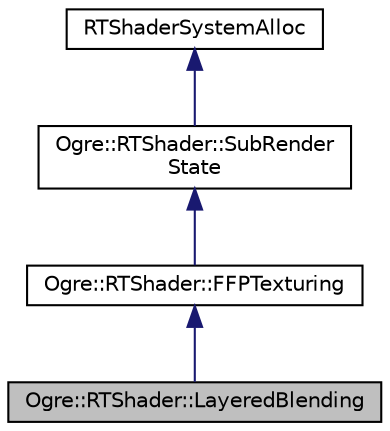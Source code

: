 digraph "Ogre::RTShader::LayeredBlending"
{
  bgcolor="transparent";
  edge [fontname="Helvetica",fontsize="10",labelfontname="Helvetica",labelfontsize="10"];
  node [fontname="Helvetica",fontsize="10",shape=record];
  Node0 [label="Ogre::RTShader::LayeredBlending",height=0.2,width=0.4,color="black", fillcolor="grey75", style="filled", fontcolor="black"];
  Node1 -> Node0 [dir="back",color="midnightblue",fontsize="10",style="solid",fontname="Helvetica"];
  Node1 [label="Ogre::RTShader::FFPTexturing",height=0.2,width=0.4,color="black",URL="$class_ogre_1_1_r_t_shader_1_1_f_f_p_texturing.html",tooltip="Texturing sub render state implementation of the Fixed Function Pipeline. "];
  Node2 -> Node1 [dir="back",color="midnightblue",fontsize="10",style="solid",fontname="Helvetica"];
  Node2 [label="Ogre::RTShader::SubRender\lState",height=0.2,width=0.4,color="black",URL="$class_ogre_1_1_r_t_shader_1_1_sub_render_state.html",tooltip="This class is the base interface of sub part from a shader based rendering pipeline. "];
  Node3 -> Node2 [dir="back",color="midnightblue",fontsize="10",style="solid",fontname="Helvetica"];
  Node3 [label="RTShaderSystemAlloc",height=0.2,width=0.4,color="black",URL="$class_ogre_1_1_allocated_object.html"];
}
